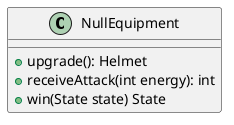 @startuml
class NullEquipment {
    +upgrade(): Helmet
    +receiveAttack(int energy): int
    +win(State state) State
}
@enduml